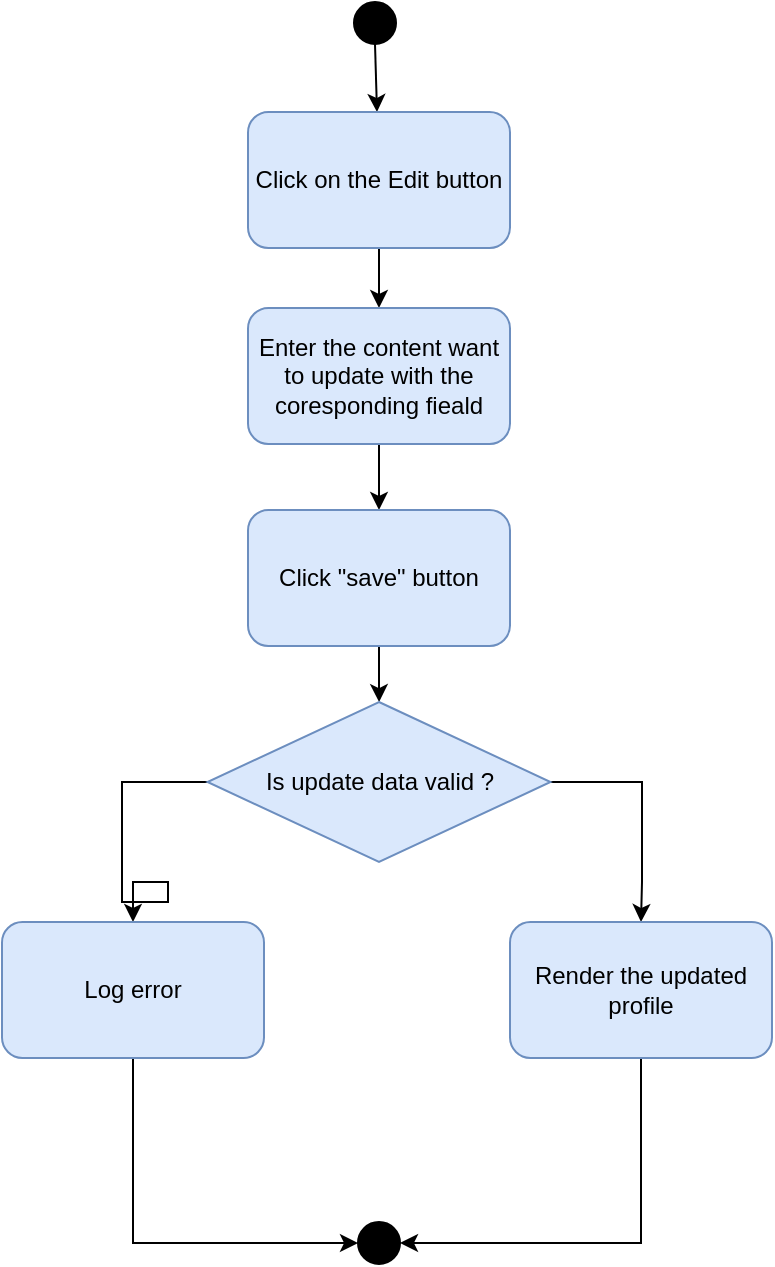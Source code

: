 <mxfile version="14.4.8" type="github">
  <diagram id="AYE2-uOg0C1ISyX8UNay" name="Page-1">
    <mxGraphModel dx="-454" dy="677" grid="1" gridSize="10" guides="1" tooltips="1" connect="1" arrows="1" fold="1" page="1" pageScale="1" pageWidth="827" pageHeight="1169" math="0" shadow="0">
      <root>
        <mxCell id="0" />
        <mxCell id="1" parent="0" />
        <mxCell id="zeK6QV5Dvu3HTK3hgnWj-1" value="" style="ellipse;whiteSpace=wrap;html=1;aspect=fixed;fillColor=#000000;" vertex="1" parent="1">
          <mxGeometry x="1356" y="80" width="21" height="21" as="geometry" />
        </mxCell>
        <mxCell id="zeK6QV5Dvu3HTK3hgnWj-2" value="" style="endArrow=classic;html=1;exitX=0.5;exitY=1;exitDx=0;exitDy=0;" edge="1" parent="1" source="zeK6QV5Dvu3HTK3hgnWj-1" target="zeK6QV5Dvu3HTK3hgnWj-4">
          <mxGeometry width="50" height="50" relative="1" as="geometry">
            <mxPoint x="1079" y="286" as="sourcePoint" />
            <mxPoint x="1367" y="187" as="targetPoint" />
          </mxGeometry>
        </mxCell>
        <mxCell id="zeK6QV5Dvu3HTK3hgnWj-3" style="edgeStyle=orthogonalEdgeStyle;rounded=0;orthogonalLoop=1;jettySize=auto;html=1;" edge="1" parent="1" source="zeK6QV5Dvu3HTK3hgnWj-4" target="zeK6QV5Dvu3HTK3hgnWj-6">
          <mxGeometry relative="1" as="geometry" />
        </mxCell>
        <mxCell id="zeK6QV5Dvu3HTK3hgnWj-4" value="Click on the Edit button" style="rounded=1;whiteSpace=wrap;html=1;fillColor=#dae8fc;strokeColor=#6c8ebf;" vertex="1" parent="1">
          <mxGeometry x="1303" y="135" width="131" height="68" as="geometry" />
        </mxCell>
        <mxCell id="zeK6QV5Dvu3HTK3hgnWj-5" style="edgeStyle=orthogonalEdgeStyle;rounded=0;orthogonalLoop=1;jettySize=auto;html=1;" edge="1" parent="1" source="zeK6QV5Dvu3HTK3hgnWj-6" target="zeK6QV5Dvu3HTK3hgnWj-8">
          <mxGeometry relative="1" as="geometry" />
        </mxCell>
        <mxCell id="zeK6QV5Dvu3HTK3hgnWj-6" value="Enter the content want to update with the coresponding fieald" style="rounded=1;whiteSpace=wrap;html=1;fillColor=#dae8fc;strokeColor=#6c8ebf;" vertex="1" parent="1">
          <mxGeometry x="1303" y="233" width="131" height="68" as="geometry" />
        </mxCell>
        <mxCell id="zeK6QV5Dvu3HTK3hgnWj-13" style="edgeStyle=orthogonalEdgeStyle;rounded=0;orthogonalLoop=1;jettySize=auto;html=1;" edge="1" parent="1" source="zeK6QV5Dvu3HTK3hgnWj-8" target="zeK6QV5Dvu3HTK3hgnWj-10">
          <mxGeometry relative="1" as="geometry" />
        </mxCell>
        <mxCell id="zeK6QV5Dvu3HTK3hgnWj-8" value="Click &quot;save&quot; button" style="rounded=1;whiteSpace=wrap;html=1;fillColor=#dae8fc;strokeColor=#6c8ebf;" vertex="1" parent="1">
          <mxGeometry x="1303" y="334" width="131" height="68" as="geometry" />
        </mxCell>
        <mxCell id="zeK6QV5Dvu3HTK3hgnWj-9" value="" style="ellipse;whiteSpace=wrap;html=1;aspect=fixed;fillColor=#000000;" vertex="1" parent="1">
          <mxGeometry x="1358" y="690" width="21" height="21" as="geometry" />
        </mxCell>
        <mxCell id="zeK6QV5Dvu3HTK3hgnWj-14" style="edgeStyle=orthogonalEdgeStyle;rounded=0;orthogonalLoop=1;jettySize=auto;html=1;entryX=0.5;entryY=0;entryDx=0;entryDy=0;" edge="1" parent="1" source="zeK6QV5Dvu3HTK3hgnWj-10" target="zeK6QV5Dvu3HTK3hgnWj-11">
          <mxGeometry relative="1" as="geometry">
            <Array as="points">
              <mxPoint x="1240" y="470" />
              <mxPoint x="1240" y="530" />
              <mxPoint x="1263" y="530" />
              <mxPoint x="1263" y="520" />
              <mxPoint x="1246" y="520" />
            </Array>
          </mxGeometry>
        </mxCell>
        <mxCell id="zeK6QV5Dvu3HTK3hgnWj-15" style="edgeStyle=orthogonalEdgeStyle;rounded=0;orthogonalLoop=1;jettySize=auto;html=1;entryX=0.5;entryY=0;entryDx=0;entryDy=0;" edge="1" parent="1" source="zeK6QV5Dvu3HTK3hgnWj-10" target="zeK6QV5Dvu3HTK3hgnWj-12">
          <mxGeometry relative="1" as="geometry">
            <Array as="points">
              <mxPoint x="1500" y="470" />
              <mxPoint x="1500" y="520" />
            </Array>
          </mxGeometry>
        </mxCell>
        <mxCell id="zeK6QV5Dvu3HTK3hgnWj-10" value="Is update data valid ?" style="rhombus;whiteSpace=wrap;html=1;fillColor=#dae8fc;strokeColor=#6c8ebf;" vertex="1" parent="1">
          <mxGeometry x="1282.75" y="430" width="171.5" height="80" as="geometry" />
        </mxCell>
        <mxCell id="zeK6QV5Dvu3HTK3hgnWj-16" style="edgeStyle=orthogonalEdgeStyle;rounded=0;orthogonalLoop=1;jettySize=auto;html=1;entryX=0;entryY=0.5;entryDx=0;entryDy=0;" edge="1" parent="1" source="zeK6QV5Dvu3HTK3hgnWj-11" target="zeK6QV5Dvu3HTK3hgnWj-9">
          <mxGeometry relative="1" as="geometry">
            <Array as="points">
              <mxPoint x="1246" y="701" />
            </Array>
          </mxGeometry>
        </mxCell>
        <mxCell id="zeK6QV5Dvu3HTK3hgnWj-11" value="Log error" style="rounded=1;whiteSpace=wrap;html=1;fillColor=#dae8fc;strokeColor=#6c8ebf;" vertex="1" parent="1">
          <mxGeometry x="1180" y="540" width="131" height="68" as="geometry" />
        </mxCell>
        <mxCell id="zeK6QV5Dvu3HTK3hgnWj-17" style="edgeStyle=orthogonalEdgeStyle;rounded=0;orthogonalLoop=1;jettySize=auto;html=1;entryX=1;entryY=0.5;entryDx=0;entryDy=0;" edge="1" parent="1" source="zeK6QV5Dvu3HTK3hgnWj-12" target="zeK6QV5Dvu3HTK3hgnWj-9">
          <mxGeometry relative="1" as="geometry">
            <Array as="points">
              <mxPoint x="1500" y="701" />
            </Array>
          </mxGeometry>
        </mxCell>
        <mxCell id="zeK6QV5Dvu3HTK3hgnWj-12" value="Render the updated profile" style="rounded=1;whiteSpace=wrap;html=1;fillColor=#dae8fc;strokeColor=#6c8ebf;" vertex="1" parent="1">
          <mxGeometry x="1434" y="540" width="131" height="68" as="geometry" />
        </mxCell>
      </root>
    </mxGraphModel>
  </diagram>
</mxfile>
